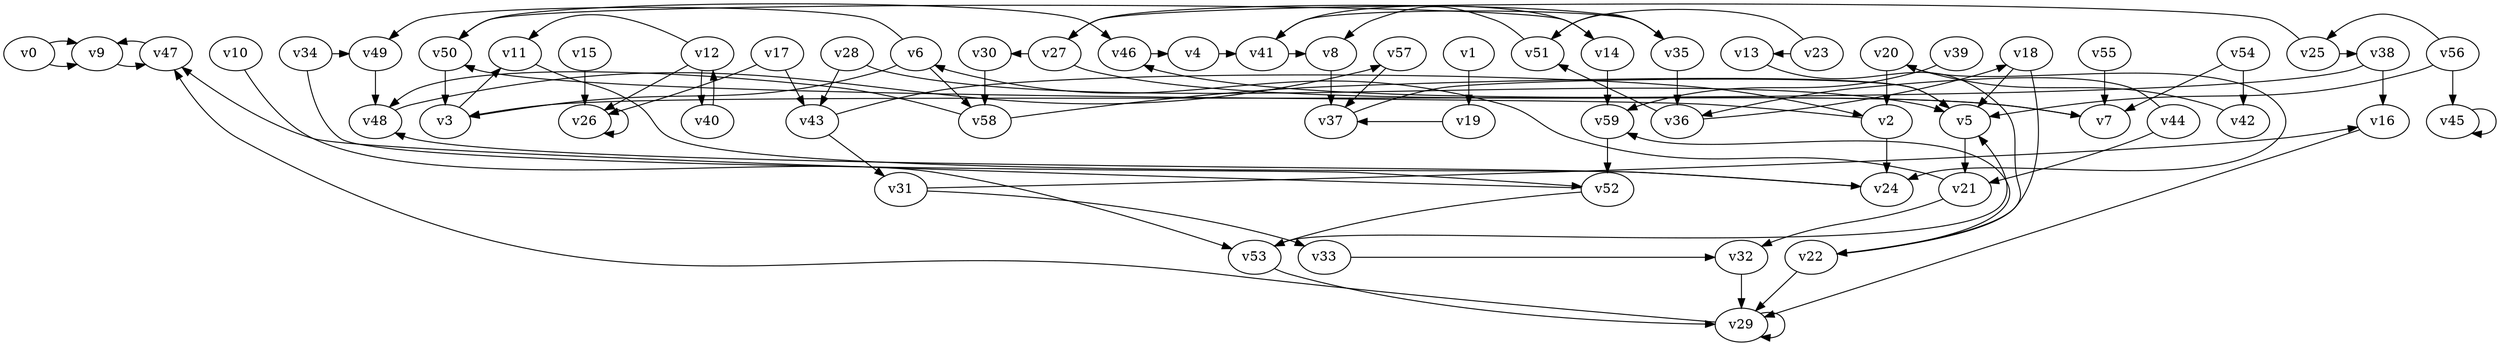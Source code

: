 // Benchmark game 81 - 60 vertices
digraph G {
    v0 [name="v0", player=1, target=1];
    v1 [name="v1", player=0];
    v2 [name="v2", player=0];
    v3 [name="v3", player=0];
    v4 [name="v4", player=0, target=1];
    v5 [name="v5", player=0];
    v6 [name="v6", player=1];
    v7 [name="v7", player=0];
    v8 [name="v8", player=1];
    v9 [name="v9", player=1];
    v10 [name="v10", player=0];
    v11 [name="v11", player=0];
    v12 [name="v12", player=1];
    v13 [name="v13", player=0];
    v14 [name="v14", player=1];
    v15 [name="v15", player=0, target=1];
    v16 [name="v16", player=0, target=1];
    v17 [name="v17", player=1];
    v18 [name="v18", player=1];
    v19 [name="v19", player=1, target=1];
    v20 [name="v20", player=1];
    v21 [name="v21", player=0];
    v22 [name="v22", player=0];
    v23 [name="v23", player=0];
    v24 [name="v24", player=1];
    v25 [name="v25", player=0];
    v26 [name="v26", player=0, target=1];
    v27 [name="v27", player=1];
    v28 [name="v28", player=0];
    v29 [name="v29", player=0, target=1];
    v30 [name="v30", player=1, target=1];
    v31 [name="v31", player=0];
    v32 [name="v32", player=1];
    v33 [name="v33", player=0];
    v34 [name="v34", player=0];
    v35 [name="v35", player=0];
    v36 [name="v36", player=1];
    v37 [name="v37", player=0];
    v38 [name="v38", player=0];
    v39 [name="v39", player=0];
    v40 [name="v40", player=0];
    v41 [name="v41", player=0];
    v42 [name="v42", player=1];
    v43 [name="v43", player=0];
    v44 [name="v44", player=1];
    v45 [name="v45", player=0];
    v46 [name="v46", player=1];
    v47 [name="v47", player=1];
    v48 [name="v48", player=0];
    v49 [name="v49", player=0];
    v50 [name="v50", player=0];
    v51 [name="v51", player=0];
    v52 [name="v52", player=1];
    v53 [name="v53", player=1, target=1];
    v54 [name="v54", player=1];
    v55 [name="v55", player=1];
    v56 [name="v56", player=0];
    v57 [name="v57", player=1];
    v58 [name="v58", player=0];
    v59 [name="v59", player=0];

    v0 -> v9 [constraint="time >= 13"];
    v1 -> v19;
    v2 -> v50 [constraint="time <= 9"];
    v3 -> v11 [constraint="time == 2"];
    v4 -> v41 [constraint="time == 4"];
    v5 -> v21;
    v6 -> v58 [constraint="time % 2 == 0"];
    v7 -> v46 [constraint="time <= 5"];
    v8 -> v37;
    v9 -> v47 [constraint="time >= 13"];
    v10 -> v53 [constraint="time == 5"];
    v11 -> v24 [constraint="time % 3 == 2"];
    v12 -> v11 [constraint="time == 20"];
    v13 -> v22 [constraint="time == 7"];
    v14 -> v59;
    v15 -> v26;
    v16 -> v29 [constraint="time % 4 == 0"];
    v17 -> v43;
    v18 -> v22 [constraint="time >= 6"];
    v19 -> v37 [constraint="time % 2 == 1"];
    v20 -> v2;
    v21 -> v6 [constraint="time % 2 == 1"];
    v22 -> v59 [constraint="time % 2 == 0"];
    v23 -> v51 [constraint="time == 12"];
    v24 -> v48 [constraint="time >= 12"];
    v25 -> v38 [constraint="time >= 15"];
    v26 -> v26;
    v27 -> v35 [constraint="time == 16"];
    v28 -> v43 [constraint="time == 6"];
    v29 -> v29 [constraint="time == 1"];
    v30 -> v58;
    v31 -> v33;
    v32 -> v29;
    v33 -> v32 [constraint="time >= 8"];
    v34 -> v52 [constraint="time % 2 == 0"];
    v35 -> v36;
    v36 -> v18 [constraint="time % 6 == 1"];
    v37 -> v5 [constraint="time == 1"];
    v38 -> v3 [constraint="time == 16"];
    v39 -> v59 [constraint="time >= 15"];
    v40 -> v12 [constraint="time == 20"];
    v41 -> v8 [constraint="time >= 13"];
    v42 -> v20 [constraint="(time % 3 == 1) || (time % 4 == 1)"];
    v43 -> v2 [constraint="time % 2 == 0"];
    v44 -> v36 [constraint="(time % 3 == 1) || (time % 3 == 0)"];
    v45 -> v45 [constraint="time <= 10"];
    v46 -> v4 [constraint="(time % 4 == 1) || (time % 5 == 2)"];
    v47 -> v9 [constraint="time <= 16"];
    v48 -> v57 [constraint="time == 6"];
    v49 -> v48;
    v50 -> v3;
    v51 -> v35 [constraint="time % 3 == 1"];
    v52 -> v47 [constraint="time >= 7"];
    v53 -> v29;
    v54 -> v7 [constraint="time % 2 == 0"];
    v55 -> v7;
    v56 -> v25 [constraint="time >= 1"];
    v57 -> v37 [constraint="(time >= 7) && (time <= 24)"];
    v58 -> v48 [constraint="time >= 3"];
    v59 -> v52;
    v43 -> v31;
    v29 -> v47 [constraint="time >= 11"];
    v34 -> v49 [constraint="time % 5 == 4"];
    v2 -> v24;
    v50 -> v46 [constraint="time == 17"];
    v53 -> v5 [constraint="time <= 22"];
    v27 -> v30 [constraint="(time % 2 == 0) || (time % 3 == 2)"];
    v52 -> v53 [constraint="(time >= 4) && (time <= 18)"];
    v27 -> v7 [constraint="time <= 12"];
    v28 -> v5 [constraint="time <= 21"];
    v56 -> v5 [constraint="time == 19"];
    v35 -> v41 [constraint="time == 8"];
    v21 -> v32;
    v36 -> v51 [constraint="time == 0"];
    v12 -> v40;
    v54 -> v42;
    v23 -> v13 [constraint="time == 7"];
    v17 -> v26 [constraint="time == 14"];
    v20 -> v24 [constraint="time <= 24"];
    v38 -> v16;
    v56 -> v45;
    v25 -> v27 [constraint="time == 1"];
    v6 -> v3 [constraint="time % 4 == 0"];
    v51 -> v8 [constraint="time >= 9"];
    v58 -> v5 [constraint="time % 3 == 0"];
    v41 -> v14 [constraint="time % 6 == 2"];
    v0 -> v9 [constraint="(time % 2 == 1) || (time % 5 == 0)"];
    v31 -> v16 [constraint="time % 3 == 1"];
    v14 -> v50 [constraint="time <= 25"];
    v12 -> v26 [constraint="time == 7"];
    v22 -> v29;
    v18 -> v5;
    v6 -> v49 [constraint="time % 3 == 2"];
    v44 -> v21;
}
